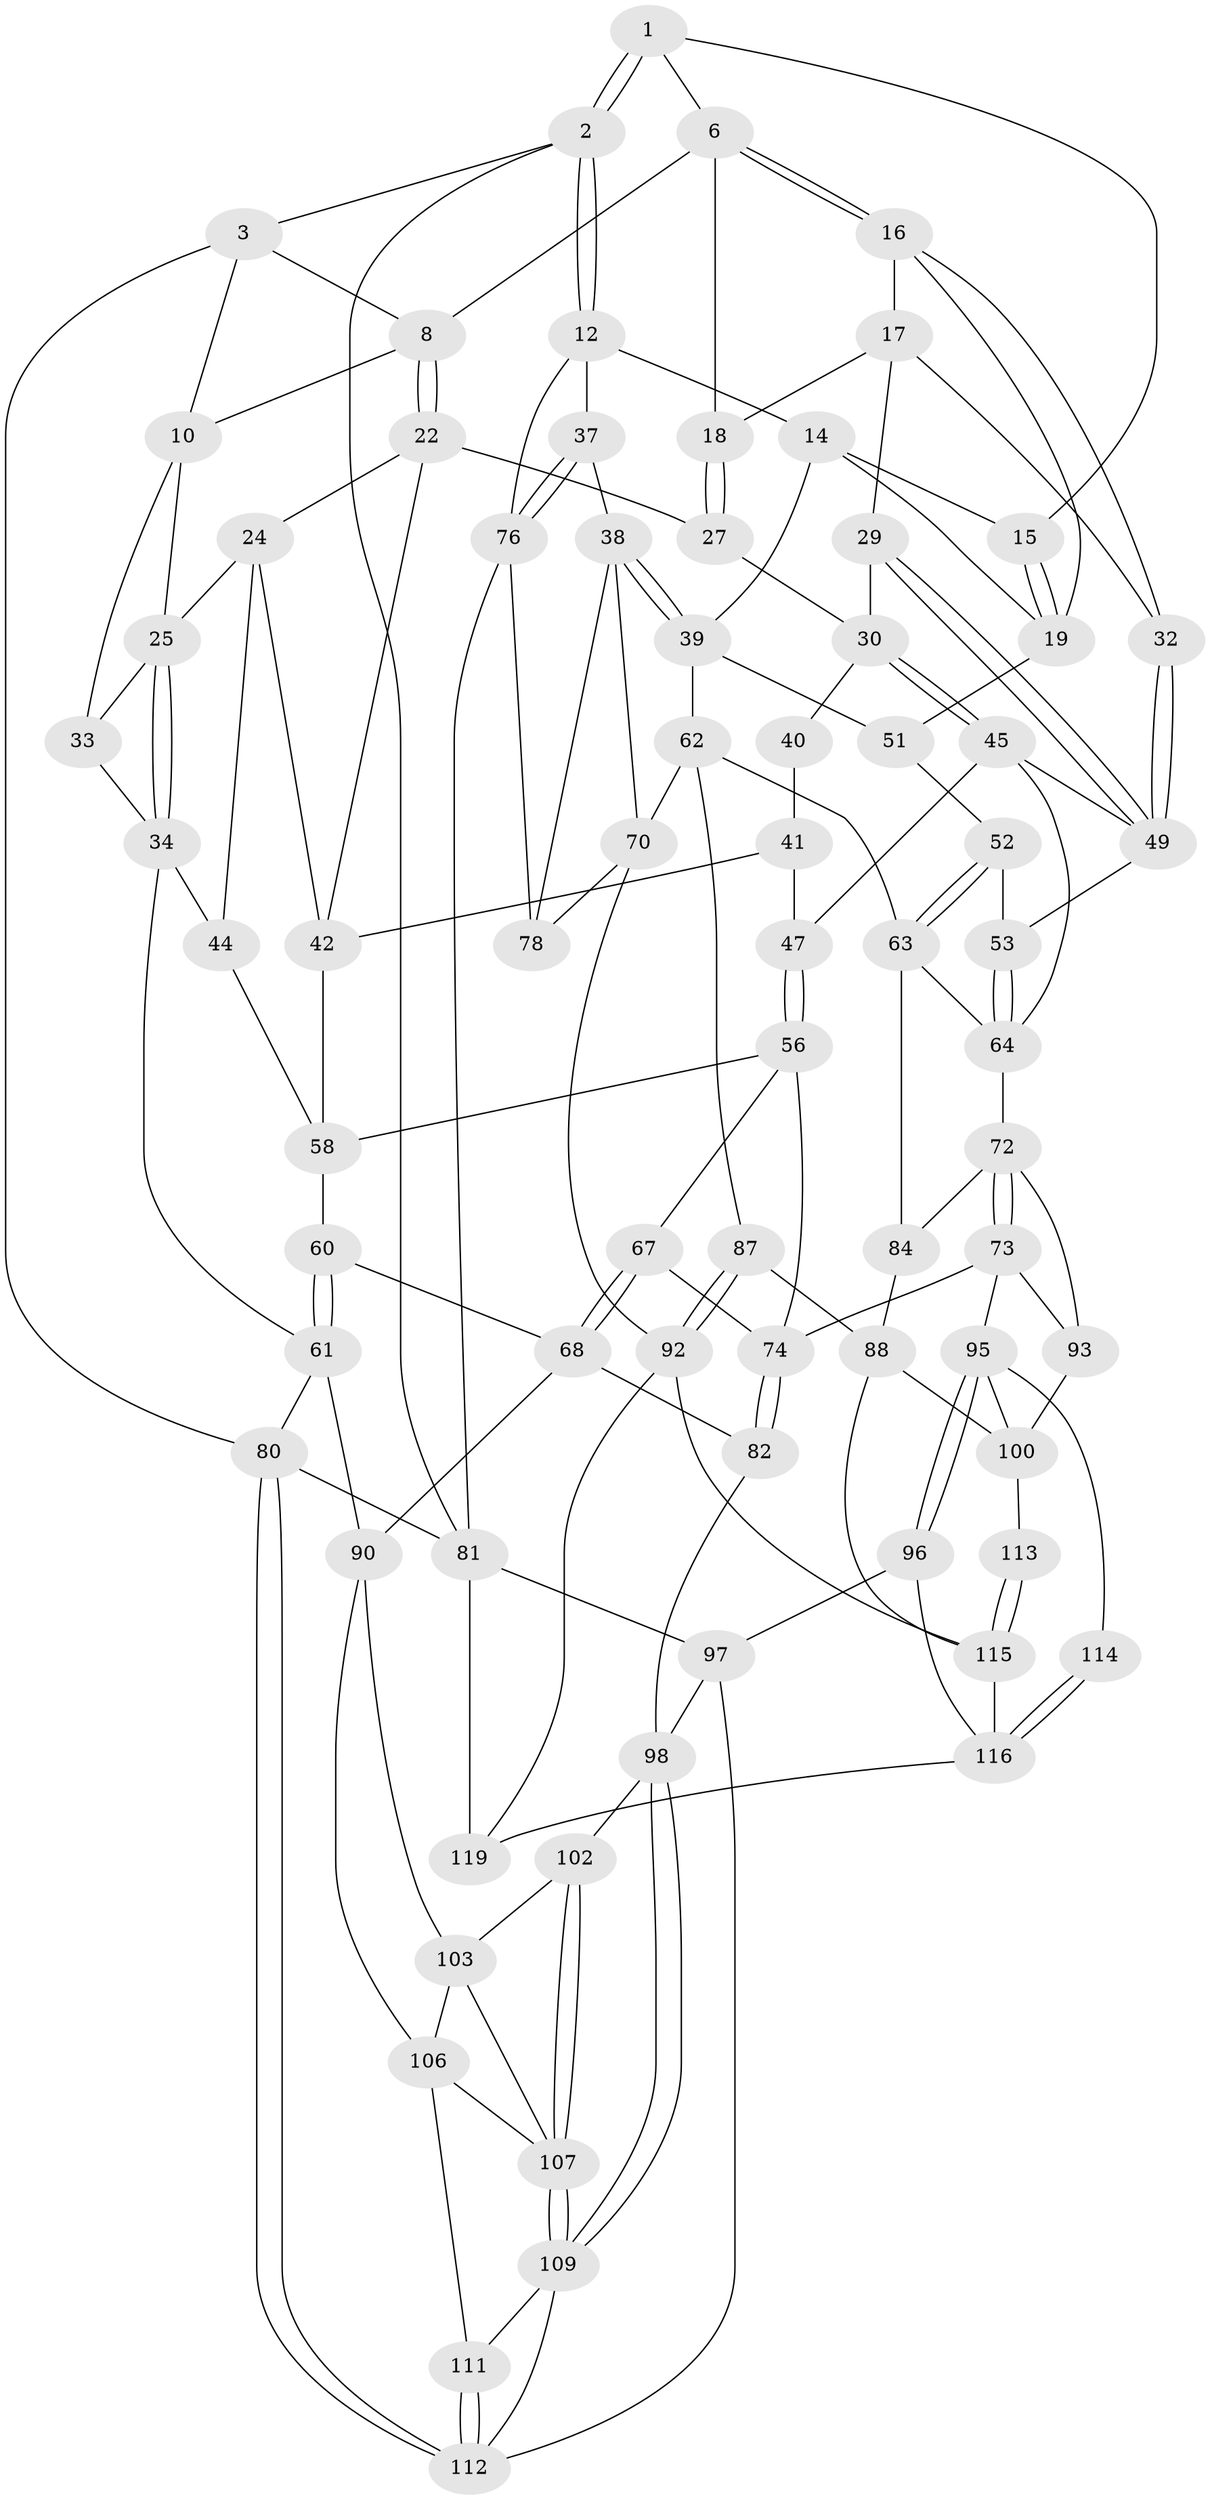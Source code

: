 // original degree distribution, {3: 0.03225806451612903, 6: 0.25, 4: 0.23387096774193547, 5: 0.4838709677419355}
// Generated by graph-tools (version 1.1) at 2025/42/03/06/25 10:42:31]
// undirected, 76 vertices, 165 edges
graph export_dot {
graph [start="1"]
  node [color=gray90,style=filled];
  1 [pos="+0.7075645406449599+0",super="+5"];
  2 [pos="+1+0"];
  3 [pos="+0+0",super="+4"];
  6 [pos="+0.6379879473051906+0.04690863149241908",super="+7"];
  8 [pos="+0.3337091235903169+0.04046115675591827",super="+9"];
  10 [pos="+0.10398380505558454+0.11741488507032176",super="+11"];
  12 [pos="+1+0",super="+13"];
  14 [pos="+0.8489075435505982+0.15126117555690619",super="+36"];
  15 [pos="+0.7980861622717745+0.14643947213906996"];
  16 [pos="+0.6257196415851131+0.16435788057650375",super="+21"];
  17 [pos="+0.5620039755864041+0.1808317358639249",super="+28"];
  18 [pos="+0.5292631196450395+0.14389000967329058"];
  19 [pos="+0.738262732599523+0.22645096601554873",super="+20"];
  22 [pos="+0.3378214256737433+0.1057841589882048",super="+23"];
  24 [pos="+0.21800359764004845+0.2204568995723781",super="+43"];
  25 [pos="+0.10610161177949401+0.18438874773910835",super="+26"];
  27 [pos="+0.410928066503576+0.17725462915353024"];
  29 [pos="+0.4727922659257604+0.2546758932769144"];
  30 [pos="+0.45980718777244955+0.25194861317096423",super="+31"];
  32 [pos="+0.5974305693606878+0.26904308973772995"];
  33 [pos="+0+0.019434172289510297"];
  34 [pos="+0+0.2992566775165326",super="+35"];
  37 [pos="+1+0.3923524170124971"];
  38 [pos="+0.9341189934062748+0.4196455155299596",super="+69"];
  39 [pos="+0.849584857963576+0.40617515992029696",super="+55"];
  40 [pos="+0.37850239354007326+0.2920902708397819"];
  41 [pos="+0.29284934452583233+0.3233858033827367",super="+48"];
  42 [pos="+0.24746481526387337+0.29045222568272205",super="+50"];
  44 [pos="+0.06407187832874608+0.3198519402978026"];
  45 [pos="+0.4314623316170272+0.4237897168607688",super="+46"];
  47 [pos="+0.3761226345307698+0.45399083888742214"];
  49 [pos="+0.5644772140407057+0.39099173200729387",super="+54"];
  51 [pos="+0.6961210391991633+0.38048417495086495"];
  52 [pos="+0.5993130519502469+0.413405071128329"];
  53 [pos="+0.5765144294737893+0.40943144170121926"];
  56 [pos="+0.35259967481111715+0.4780248301349111",super="+57"];
  58 [pos="+0.1911920227039861+0.4324394083852676",super="+59"];
  60 [pos="+0.06797804064775383+0.5213458426758819"];
  61 [pos="+0+0.5382203464481068",super="+79"];
  62 [pos="+0.7014571327794232+0.5766733880964021",super="+71"];
  63 [pos="+0.6722574012831468+0.5785826028019154",super="+65"];
  64 [pos="+0.5365256533630922+0.5669824869363602",super="+66"];
  67 [pos="+0.22464652496445217+0.5885100295233648"];
  68 [pos="+0.19040864491705137+0.6147485500363612",super="+83"];
  70 [pos="+0.8536234139650916+0.6011755851760848",super="+86"];
  72 [pos="+0.5309999548328627+0.5833087151955183",super="+85"];
  73 [pos="+0.4595157351589058+0.6440552103869449",super="+94"];
  74 [pos="+0.3710933245588454+0.6153718614852801",super="+75"];
  76 [pos="+1+0.38792366307259474",super="+77"];
  78 [pos="+1+0.8647034876399105"];
  80 [pos="+0+1"];
  81 [pos="+1+1",super="+120"];
  82 [pos="+0.32313872115505937+0.7033420815797421"];
  84 [pos="+0.6150338312025253+0.7124842571006899"];
  87 [pos="+0.7734887529422209+0.789784838723516"];
  88 [pos="+0.7094768526777567+0.8092089659801815",super="+89"];
  90 [pos="+0.17923880928652836+0.6506401591178513",super="+91"];
  92 [pos="+0.9368895210157709+0.8360971448370034",super="+124"];
  93 [pos="+0.5246158908235699+0.6978985173732941"];
  95 [pos="+0.4406517535023973+0.7818033430158928",super="+104"];
  96 [pos="+0.42305668779529765+0.793177160629313"];
  97 [pos="+0.4156611422368312+0.7959803190522434",super="+121"];
  98 [pos="+0.34430670166733046+0.7912534448094164",super="+99"];
  100 [pos="+0.6107548009802247+0.7712879785055273",super="+101"];
  102 [pos="+0.23780747366362145+0.7184839725654737"];
  103 [pos="+0.2099086605044331+0.7083976312531283",super="+105"];
  106 [pos="+0.08770849766188812+0.754256115105354",super="+110"];
  107 [pos="+0.25408994405535373+0.8497451589484731",super="+108"];
  109 [pos="+0.2705396153349916+0.8594924174820332",super="+123"];
  111 [pos="+0.05106571729086827+0.9573234454954569"];
  112 [pos="+0+1",super="+122"];
  113 [pos="+0.6061165916171598+0.7749490470799021"];
  114 [pos="+0.5114651720046546+0.807306952602999"];
  115 [pos="+0.5784527267638834+0.8325454795549794",super="+117"];
  116 [pos="+0.5342100215922044+0.8682408892297011",super="+118"];
  119 [pos="+0.5598896518997555+1"];
  1 -- 2;
  1 -- 2;
  1 -- 6;
  1 -- 15;
  2 -- 3;
  2 -- 12;
  2 -- 12;
  2 -- 81;
  3 -- 80;
  3 -- 10;
  3 -- 8;
  6 -- 16;
  6 -- 16;
  6 -- 8;
  6 -- 18;
  8 -- 22;
  8 -- 22;
  8 -- 10;
  10 -- 25;
  10 -- 33;
  12 -- 76;
  12 -- 37;
  12 -- 14;
  14 -- 15;
  14 -- 19;
  14 -- 39;
  15 -- 19;
  15 -- 19;
  16 -- 17;
  16 -- 32;
  16 -- 19;
  17 -- 18;
  17 -- 32;
  17 -- 29;
  18 -- 27;
  18 -- 27;
  19 -- 51;
  22 -- 27;
  22 -- 24;
  22 -- 42;
  24 -- 25;
  24 -- 42;
  24 -- 44;
  25 -- 34;
  25 -- 34;
  25 -- 33;
  27 -- 30;
  29 -- 30;
  29 -- 49;
  29 -- 49;
  30 -- 45;
  30 -- 45;
  30 -- 40;
  32 -- 49;
  32 -- 49;
  33 -- 34;
  34 -- 44;
  34 -- 61;
  37 -- 38;
  37 -- 76;
  37 -- 76;
  38 -- 39;
  38 -- 39;
  38 -- 78;
  38 -- 70;
  39 -- 51;
  39 -- 62;
  40 -- 41 [weight=2];
  41 -- 42;
  41 -- 47;
  42 -- 58;
  44 -- 58;
  45 -- 49;
  45 -- 64;
  45 -- 47;
  47 -- 56;
  47 -- 56;
  49 -- 53;
  51 -- 52;
  52 -- 53;
  52 -- 63;
  52 -- 63;
  53 -- 64;
  53 -- 64;
  56 -- 58;
  56 -- 67;
  56 -- 74;
  58 -- 60;
  60 -- 61;
  60 -- 61;
  60 -- 68;
  61 -- 80;
  61 -- 90;
  62 -- 63;
  62 -- 70;
  62 -- 87;
  63 -- 84;
  63 -- 64;
  64 -- 72;
  67 -- 68;
  67 -- 68;
  67 -- 74;
  68 -- 82;
  68 -- 90;
  70 -- 78;
  70 -- 92;
  72 -- 73;
  72 -- 73;
  72 -- 84;
  72 -- 93;
  73 -- 74;
  73 -- 93;
  73 -- 95;
  74 -- 82;
  74 -- 82;
  76 -- 81;
  76 -- 78;
  80 -- 112;
  80 -- 112;
  80 -- 81;
  81 -- 97;
  81 -- 119;
  82 -- 98;
  84 -- 88;
  87 -- 88;
  87 -- 92;
  87 -- 92;
  88 -- 100;
  88 -- 115;
  90 -- 103;
  90 -- 106;
  92 -- 115;
  92 -- 119;
  93 -- 100;
  95 -- 96;
  95 -- 96;
  95 -- 114;
  95 -- 100;
  96 -- 97;
  96 -- 116;
  97 -- 98;
  97 -- 112;
  98 -- 109;
  98 -- 109;
  98 -- 102;
  100 -- 113;
  102 -- 103;
  102 -- 107;
  102 -- 107;
  103 -- 106;
  103 -- 107;
  106 -- 107;
  106 -- 111;
  107 -- 109;
  107 -- 109;
  109 -- 111;
  109 -- 112;
  111 -- 112;
  111 -- 112;
  113 -- 115;
  113 -- 115;
  114 -- 116;
  114 -- 116;
  115 -- 116;
  116 -- 119;
}
